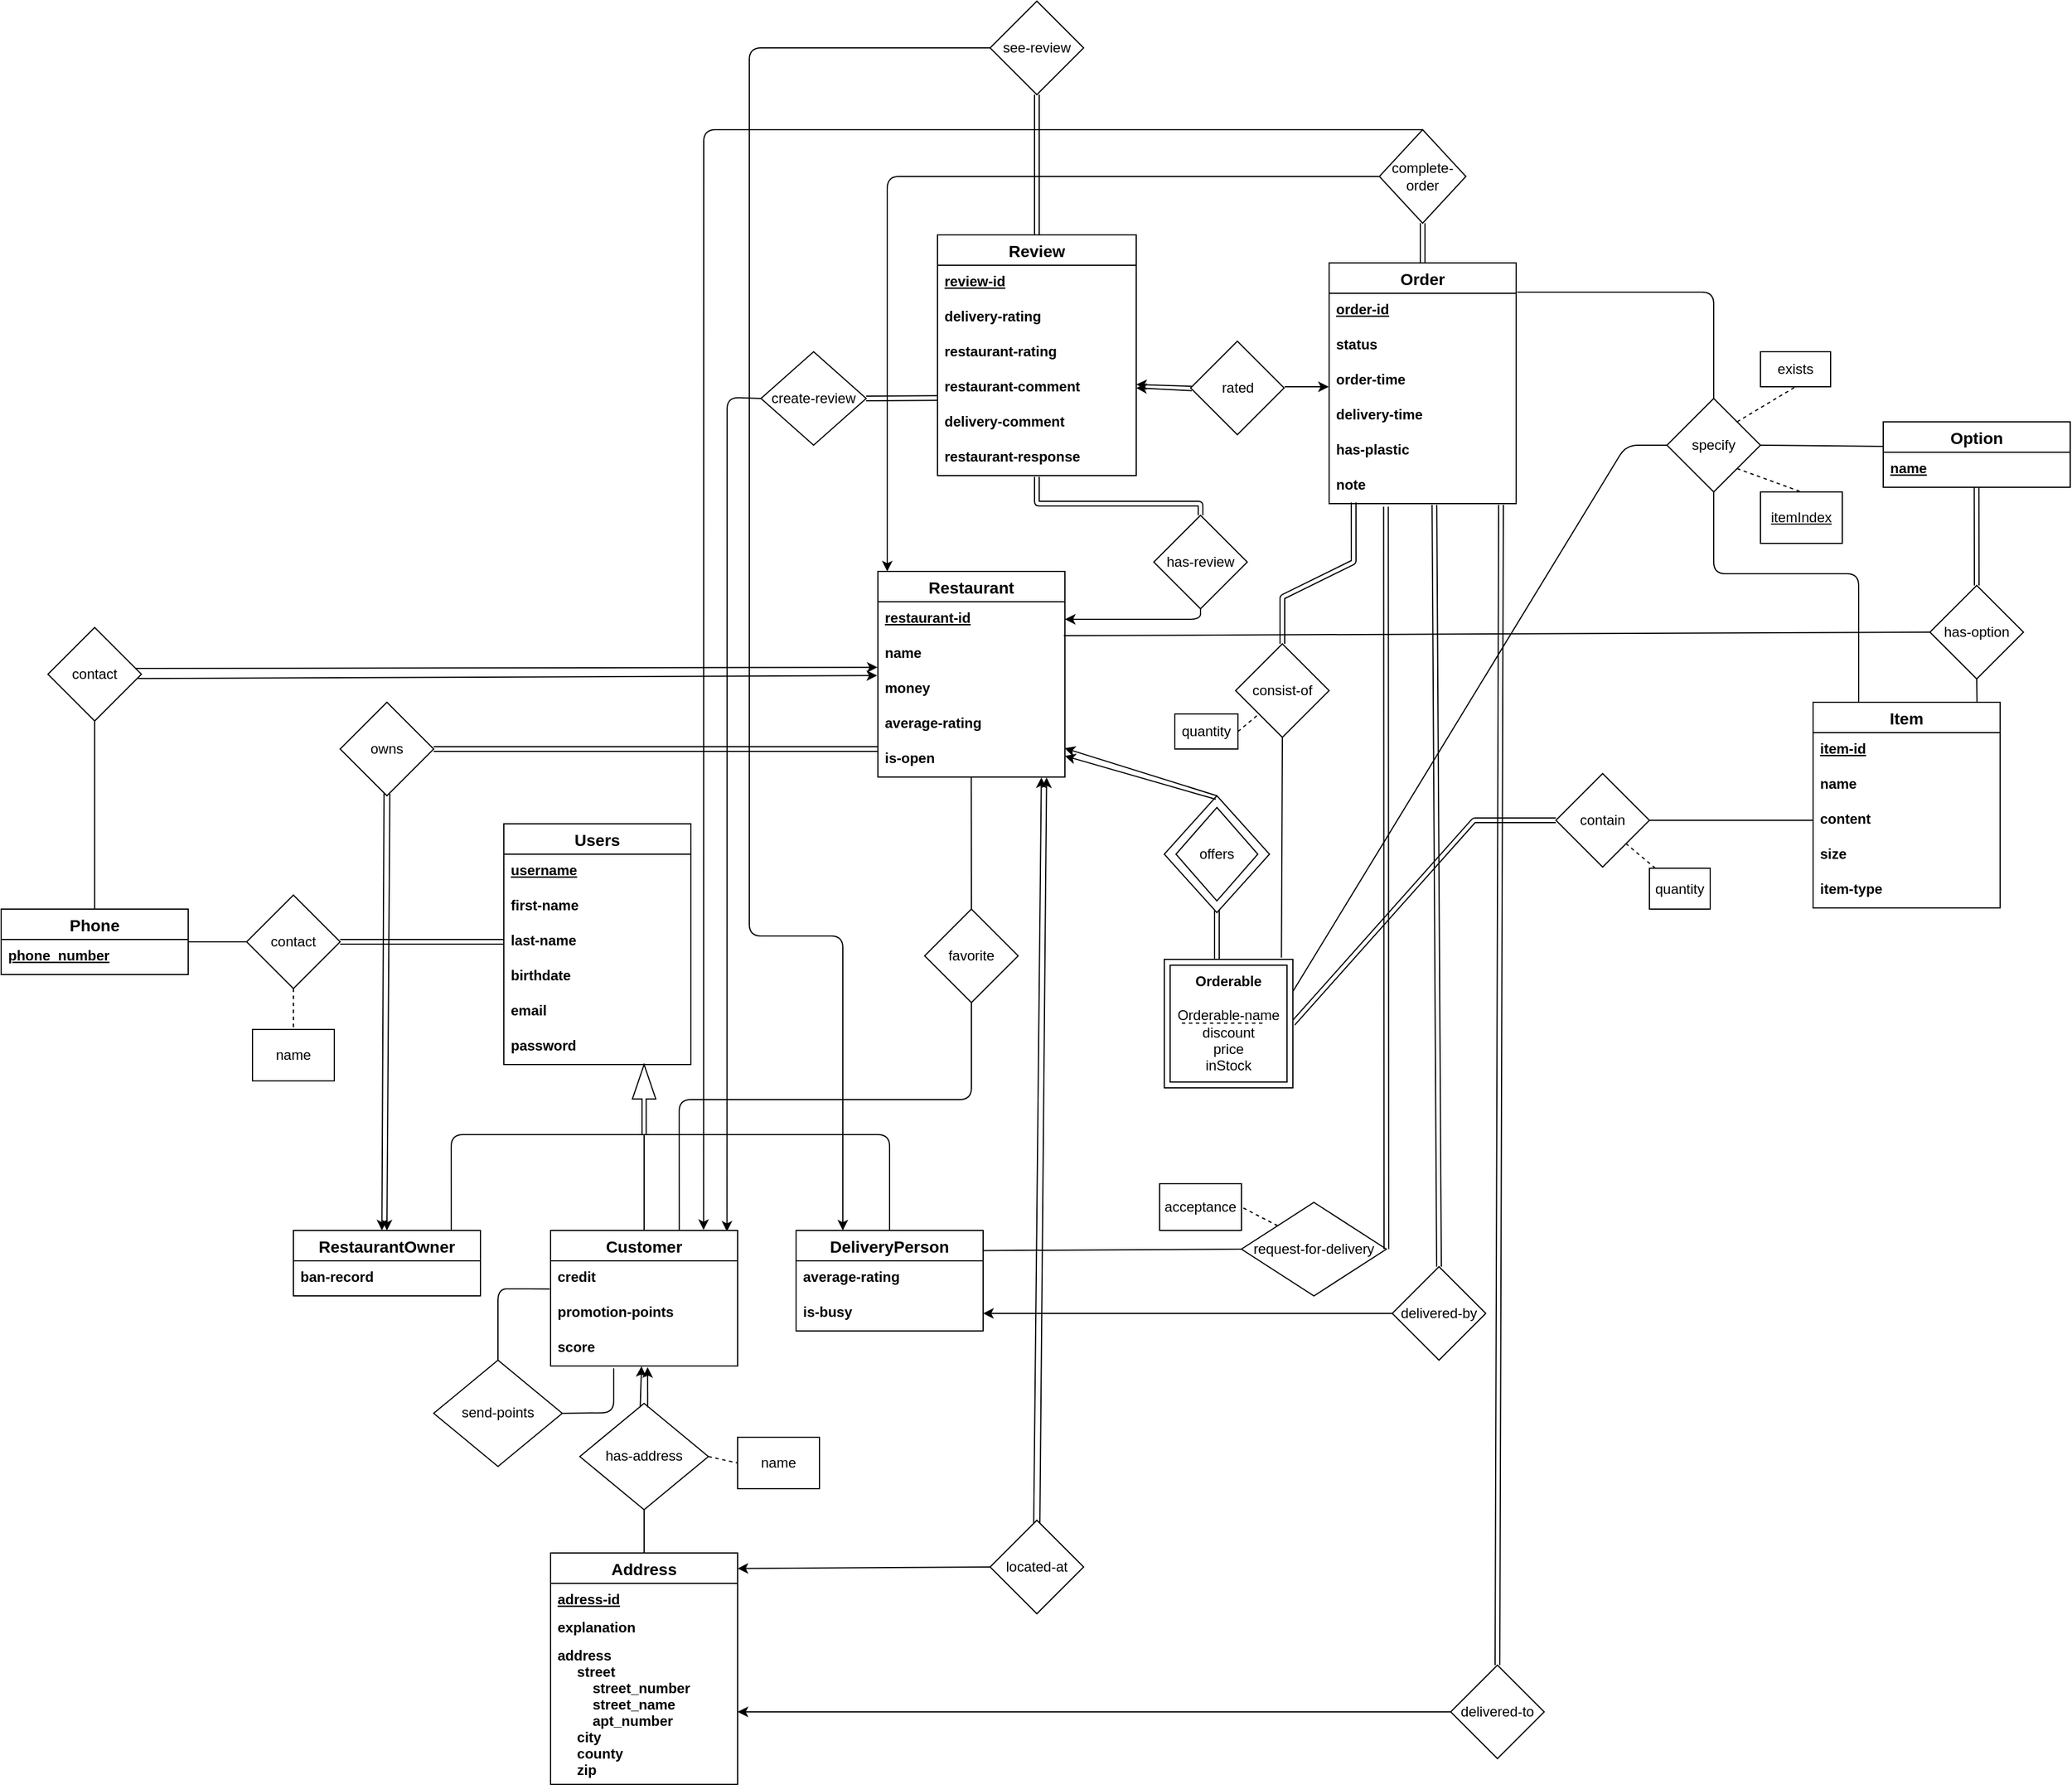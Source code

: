 <mxfile version="14.5.3" type="device"><diagram id="R2lEEEUBdFMjLlhIrx00" name="Page-1"><mxGraphModel dx="3694" dy="2712" grid="1" gridSize="10" guides="1" tooltips="1" connect="1" arrows="1" fold="1" page="1" pageScale="1" pageWidth="850" pageHeight="1100" math="0" shadow="0" extFonts="Permanent Marker^https://fonts.googleapis.com/css?family=Permanent+Marker"><root><mxCell id="0"/><mxCell id="1" parent="0"/><mxCell id="Zh8neGihTHfax8d--XvM-163" value="" style="shape=singleArrow;direction=north;whiteSpace=wrap;html=1;arrowWidth=0.178;arrowSize=0.492;" parent="1" vertex="1"><mxGeometry x="390" y="340" width="20" height="60" as="geometry"/></mxCell><mxCell id="Zh8neGihTHfax8d--XvM-165" value="" style="endArrow=none;html=1;exitX=0;exitY=0.5;exitDx=0;exitDy=0;exitPerimeter=0;entryX=0.844;entryY=0;entryDx=0;entryDy=0;entryPerimeter=0;" parent="1" source="Zh8neGihTHfax8d--XvM-163" target="JHoOs5_U9RgIZUPqP7sH-4" edge="1"><mxGeometry width="50" height="50" relative="1" as="geometry"><mxPoint x="680" y="250" as="sourcePoint"/><mxPoint x="240" y="430" as="targetPoint"/><Array as="points"><mxPoint x="235" y="400"/></Array></mxGeometry></mxCell><mxCell id="Zh8neGihTHfax8d--XvM-167" value="" style="endArrow=none;html=1;exitX=0.5;exitY=0;exitDx=0;exitDy=0;entryX=0;entryY=0.5;entryDx=0;entryDy=0;entryPerimeter=0;" parent="1" source="JHoOs5_U9RgIZUPqP7sH-26" target="Zh8neGihTHfax8d--XvM-163" edge="1"><mxGeometry width="50" height="50" relative="1" as="geometry"><mxPoint x="423" y="450" as="sourcePoint"/><mxPoint x="423" y="410" as="targetPoint"/><Array as="points"><mxPoint x="610" y="400"/></Array></mxGeometry></mxCell><mxCell id="Zh8neGihTHfax8d--XvM-174" value="" style="endArrow=classic;html=1;exitX=0.469;exitY=0.971;exitDx=0;exitDy=0;exitPerimeter=0;entryX=0.473;entryY=-0.001;entryDx=0;entryDy=0;entryPerimeter=0;" parent="1" source="w5awrjnhxRkKPZBforDl-4" target="JHoOs5_U9RgIZUPqP7sH-4" edge="1"><mxGeometry width="50" height="50" relative="1" as="geometry"><mxPoint x="360" y="46" as="sourcePoint"/><mxPoint x="195" y="414" as="targetPoint"/></mxGeometry></mxCell><mxCell id="Zh8neGihTHfax8d--XvM-179" value="" style="endArrow=classic;html=1;exitX=0.5;exitY=0;exitDx=0;exitDy=0;entryX=0.998;entryY=0.176;entryDx=0;entryDy=0;entryPerimeter=0;" parent="1" source="Pc2gba_3hiDEqjjUq7yA-28" target="JHoOs5_U9RgIZUPqP7sH-65" edge="1"><mxGeometry width="50" height="50" relative="1" as="geometry"><mxPoint x="880" y="150" as="sourcePoint"/><mxPoint x="760" y="70" as="targetPoint"/></mxGeometry></mxCell><mxCell id="Zh8neGihTHfax8d--XvM-222" value="" style="shape=partialRectangle;collapsible=0;dropTarget=0;pointerEvents=0;fillColor=none;top=0;left=0;bottom=0;right=0;points=[[0,0.5],[1,0.5]];portConstraint=eastwest;" parent="1" vertex="1"><mxGeometry x="776" y="400" width="210" height="30" as="geometry"/></mxCell><mxCell id="Zh8neGihTHfax8d--XvM-223" value="" style="shape=partialRectangle;connectable=0;fillColor=none;top=0;left=0;bottom=0;right=0;editable=1;overflow=hidden;" parent="Zh8neGihTHfax8d--XvM-222" vertex="1"><mxGeometry width="30" height="30" as="geometry"/></mxCell><mxCell id="Zh8neGihTHfax8d--XvM-275" value="" style="endArrow=classic;html=1;entryX=0.943;entryY=0.008;entryDx=0;entryDy=0;entryPerimeter=0;exitX=0;exitY=0.5;exitDx=0;exitDy=0;" parent="1" source="s_h3dqW5CmTu_gAil_q3-16" target="JHoOs5_U9RgIZUPqP7sH-15" edge="1"><mxGeometry width="50" height="50" relative="1" as="geometry"><mxPoint x="540" y="-231" as="sourcePoint"/><mxPoint x="471" y="480" as="targetPoint"/><Array as="points"><mxPoint x="471" y="-231"/></Array></mxGeometry></mxCell><mxCell id="Zh8neGihTHfax8d--XvM-284" value="" style="shape=link;html=1;entryX=0.5;entryY=0;entryDx=0;entryDy=0;exitX=0.131;exitY=0.967;exitDx=0;exitDy=0;exitPerimeter=0;" parent="1" source="JHoOs5_U9RgIZUPqP7sH-83" target="w5awrjnhxRkKPZBforDl-1" edge="1"><mxGeometry width="100" relative="1" as="geometry"><mxPoint x="1000" y="-120" as="sourcePoint"/><mxPoint x="1020" y="-1" as="targetPoint"/><Array as="points"><mxPoint x="1007" y="-90"/><mxPoint x="946" y="-60"/></Array></mxGeometry></mxCell><mxCell id="Zh8neGihTHfax8d--XvM-285" value="" style="shape=link;html=1;entryX=0.5;entryY=1;entryDx=0;entryDy=0;" parent="1" target="Pc2gba_3hiDEqjjUq7yA-28" edge="1"><mxGeometry width="100" relative="1" as="geometry"><mxPoint x="890" y="252" as="sourcePoint"/><mxPoint x="883.04" y="224" as="targetPoint"/></mxGeometry></mxCell><mxCell id="Zh8neGihTHfax8d--XvM-302" value="delivered-by" style="rhombus;whiteSpace=wrap;html=1;" parent="1" vertex="1"><mxGeometry x="1040" y="513" width="80" height="80" as="geometry"/></mxCell><mxCell id="Zh8neGihTHfax8d--XvM-303" value="" style="endArrow=classic;html=1;exitX=0;exitY=0.5;exitDx=0;exitDy=0;entryX=1;entryY=0.5;entryDx=0;entryDy=0;" parent="1" source="Zh8neGihTHfax8d--XvM-302" target="JHoOs5_U9RgIZUPqP7sH-29" edge="1"><mxGeometry width="50" height="50" relative="1" as="geometry"><mxPoint x="1050" y="496" as="sourcePoint"/><mxPoint x="710" y="570" as="targetPoint"/></mxGeometry></mxCell><mxCell id="Zh8neGihTHfax8d--XvM-305" value="" style="shape=link;html=1;exitX=0.5;exitY=0;exitDx=0;exitDy=0;entryX=0.563;entryY=1.033;entryDx=0;entryDy=0;entryPerimeter=0;" parent="1" source="Zh8neGihTHfax8d--XvM-302" target="JHoOs5_U9RgIZUPqP7sH-83" edge="1"><mxGeometry width="100" relative="1" as="geometry"><mxPoint x="1130" y="590" as="sourcePoint"/><mxPoint x="1060" y="-120" as="targetPoint"/></mxGeometry></mxCell><mxCell id="Zh8neGihTHfax8d--XvM-307" value="complete-order" style="rhombus;whiteSpace=wrap;html=1;" parent="1" vertex="1"><mxGeometry x="1029" y="-460" width="74" height="80" as="geometry"/></mxCell><mxCell id="Zh8neGihTHfax8d--XvM-310" value="" style="endArrow=classic;html=1;exitX=0;exitY=0.5;exitDx=0;exitDy=0;" parent="1" source="Zh8neGihTHfax8d--XvM-307" edge="1"><mxGeometry width="50" height="50" relative="1" as="geometry"><mxPoint x="620" y="-160" as="sourcePoint"/><mxPoint x="608" y="-82" as="targetPoint"/><Array as="points"><mxPoint x="608" y="-420"/></Array></mxGeometry></mxCell><mxCell id="Zh8neGihTHfax8d--XvM-311" value="" style="endArrow=classic;html=1;exitX=0.5;exitY=0;exitDx=0;exitDy=0;entryX=0.818;entryY=-0.004;entryDx=0;entryDy=0;entryPerimeter=0;" parent="1" source="Zh8neGihTHfax8d--XvM-307" target="JHoOs5_U9RgIZUPqP7sH-15" edge="1"><mxGeometry width="50" height="50" relative="1" as="geometry"><mxPoint x="490" y="430" as="sourcePoint"/><mxPoint x="461" y="450" as="targetPoint"/><Array as="points"><mxPoint x="451" y="-460"/></Array></mxGeometry></mxCell><mxCell id="Zh8neGihTHfax8d--XvM-313" value="" style="shape=link;html=1;exitX=0.5;exitY=1;exitDx=0;exitDy=0;entryX=0.5;entryY=0;entryDx=0;entryDy=0;" parent="1" source="Zh8neGihTHfax8d--XvM-307" target="JHoOs5_U9RgIZUPqP7sH-77" edge="1"><mxGeometry width="100" relative="1" as="geometry"><mxPoint x="600" y="-170" as="sourcePoint"/><mxPoint x="700" y="-170" as="targetPoint"/></mxGeometry></mxCell><mxCell id="Zh8neGihTHfax8d--XvM-318" value="" style="endArrow=none;html=1;entryX=0.5;entryY=1;entryDx=0;entryDy=0;exitX=0.75;exitY=0;exitDx=0;exitDy=0;" parent="1" target="hnmbwk__psN7E5hnEite-14" edge="1"><mxGeometry width="50" height="50" relative="1" as="geometry"><mxPoint x="1540.25" y="30" as="sourcePoint"/><mxPoint x="1643" y="120" as="targetPoint"/></mxGeometry></mxCell><mxCell id="Zh8neGihTHfax8d--XvM-320" value="" style="endArrow=none;html=1;exitX=0.5;exitY=1;exitDx=0;exitDy=0;entryX=0.911;entryY=-0.014;entryDx=0;entryDy=0;entryPerimeter=0;" parent="1" source="w5awrjnhxRkKPZBforDl-1" edge="1" target="w5awrjnhxRkKPZBforDl-5"><mxGeometry width="50" height="50" relative="1" as="geometry"><mxPoint x="990" y="40" as="sourcePoint"/><mxPoint x="949.09" y="251.08" as="targetPoint"/></mxGeometry></mxCell><mxCell id="Zh8neGihTHfax8d--XvM-321" value="" style="shape=link;html=1;exitX=1;exitY=0.5;exitDx=0;exitDy=0;entryX=0;entryY=0.2;entryDx=0;entryDy=0;entryPerimeter=0;" parent="1" source="w5awrjnhxRkKPZBforDl-4" target="JHoOs5_U9RgIZUPqP7sH-65" edge="1"><mxGeometry width="100" relative="1" as="geometry"><mxPoint x="235" y="80" as="sourcePoint"/><mxPoint x="600" y="80" as="targetPoint"/></mxGeometry></mxCell><mxCell id="Zh8neGihTHfax8d--XvM-323" value="" style="shape=link;html=1;exitX=1;exitY=0.5;exitDx=0;exitDy=0;entryX=0;entryY=0.5;entryDx=0;entryDy=0;" parent="1" source="w5awrjnhxRkKPZBforDl-5" target="w5awrjnhxRkKPZBforDl-3" edge="1"><mxGeometry width="100" relative="1" as="geometry"><mxPoint x="985" y="355" as="sourcePoint"/><mxPoint x="1260" as="targetPoint"/><Array as="points"><mxPoint x="1110" y="131"/></Array></mxGeometry></mxCell><mxCell id="Zh8neGihTHfax8d--XvM-324" value="" style="endArrow=none;html=1;exitX=1;exitY=0.5;exitDx=0;exitDy=0;" parent="1" source="w5awrjnhxRkKPZBforDl-3" target="s_h3dqW5CmTu_gAil_q3-66" edge="1"><mxGeometry width="50" height="50" relative="1" as="geometry"><mxPoint x="1250" y="114" as="sourcePoint"/><mxPoint x="1391.001" y="121.0" as="targetPoint"/></mxGeometry></mxCell><mxCell id="hnmbwk__psN7E5hnEite-14" value="has-option" style="rhombus;whiteSpace=wrap;html=1;" parent="1" vertex="1"><mxGeometry x="1500" y="-70" width="80" height="80" as="geometry"/></mxCell><mxCell id="hnmbwk__psN7E5hnEite-16" value="" style="shape=link;html=1;exitX=0.5;exitY=0;exitDx=0;exitDy=0;entryX=0.499;entryY=1.01;entryDx=0;entryDy=0;entryPerimeter=0;" parent="1" source="hnmbwk__psN7E5hnEite-14" target="JHoOs5_U9RgIZUPqP7sH-85" edge="1"><mxGeometry width="100" relative="1" as="geometry"><mxPoint x="1803" y="110" as="sourcePoint"/><mxPoint x="1753" y="120" as="targetPoint"/></mxGeometry></mxCell><mxCell id="w5awrjnhxRkKPZBforDl-1" value="consist-of" style="rhombus;whiteSpace=wrap;html=1;" parent="1" vertex="1"><mxGeometry x="906" y="-20" width="80" height="80" as="geometry"/></mxCell><mxCell id="w5awrjnhxRkKPZBforDl-3" value="contain" style="rhombus;whiteSpace=wrap;html=1;" parent="1" vertex="1"><mxGeometry x="1180" y="91" width="80" height="80" as="geometry"/></mxCell><mxCell id="w5awrjnhxRkKPZBforDl-4" value="owns" style="rhombus;whiteSpace=wrap;html=1;" parent="1" vertex="1"><mxGeometry x="140" y="30" width="80" height="80" as="geometry"/></mxCell><mxCell id="w5awrjnhxRkKPZBforDl-6" value="favorite" style="rhombus;whiteSpace=wrap;html=1;" parent="1" vertex="1"><mxGeometry x="640" y="207" width="80" height="80" as="geometry"/></mxCell><mxCell id="w5awrjnhxRkKPZBforDl-7" value="" style="endArrow=none;html=1;entryX=0.5;entryY=1;entryDx=0;entryDy=0;exitX=0.688;exitY=0.033;exitDx=0;exitDy=0;exitPerimeter=0;" parent="1" target="w5awrjnhxRkKPZBforDl-6" edge="1" source="JHoOs5_U9RgIZUPqP7sH-15"><mxGeometry width="50" height="50" relative="1" as="geometry"><mxPoint x="480" y="523" as="sourcePoint"/><mxPoint x="700" y="260" as="targetPoint"/><Array as="points"><mxPoint x="430" y="370"/><mxPoint x="680" y="370"/></Array></mxGeometry></mxCell><mxCell id="w5awrjnhxRkKPZBforDl-8" value="" style="endArrow=none;html=1;entryX=0.5;entryY=0;entryDx=0;entryDy=0;exitX=0.499;exitY=1.01;exitDx=0;exitDy=0;exitPerimeter=0;" parent="1" source="JHoOs5_U9RgIZUPqP7sH-65" target="w5awrjnhxRkKPZBforDl-6" edge="1"><mxGeometry width="50" height="50" relative="1" as="geometry"><mxPoint x="680" y="90" as="sourcePoint"/><mxPoint x="650" y="270" as="targetPoint"/></mxGeometry></mxCell><mxCell id="w5awrjnhxRkKPZBforDl-33" value="has-address" style="rhombus;whiteSpace=wrap;html=1;" parent="1" vertex="1"><mxGeometry x="345" y="630" width="110" height="90.99" as="geometry"/></mxCell><mxCell id="w5awrjnhxRkKPZBforDl-34" value="" style="endArrow=classic;html=1;exitX=0.47;exitY=0.035;exitDx=0;exitDy=0;exitPerimeter=0;entryX=0.486;entryY=1.007;entryDx=0;entryDy=0;entryPerimeter=0;" parent="1" source="w5awrjnhxRkKPZBforDl-33" target="j5mHjV8-2gvZOAmCVtRv-29" edge="1"><mxGeometry width="50" height="50" relative="1" as="geometry"><mxPoint x="409" y="650" as="sourcePoint"/><mxPoint x="330" y="620" as="targetPoint"/></mxGeometry></mxCell><mxCell id="w5awrjnhxRkKPZBforDl-35" value="" style="endArrow=none;html=1;" parent="1" edge="1"><mxGeometry width="50" height="50" relative="1" as="geometry"><mxPoint x="365" y="930" as="sourcePoint"/><mxPoint x="365" y="930" as="targetPoint"/></mxGeometry></mxCell><mxCell id="w5awrjnhxRkKPZBforDl-42" value="delivered-to" style="rhombus;whiteSpace=wrap;html=1;" parent="1" vertex="1"><mxGeometry x="1090" y="854" width="80" height="80" as="geometry"/></mxCell><mxCell id="w5awrjnhxRkKPZBforDl-43" value="" style="endArrow=classic;html=1;exitX=0;exitY=0.5;exitDx=0;exitDy=0;" parent="1" source="w5awrjnhxRkKPZBforDl-42" target="JHoOs5_U9RgIZUPqP7sH-33" edge="1"><mxGeometry width="50" height="50" relative="1" as="geometry"><mxPoint x="700" y="680" as="sourcePoint"/><mxPoint x="491.5" y="845" as="targetPoint"/></mxGeometry></mxCell><mxCell id="w5awrjnhxRkKPZBforDl-44" value="" style="shape=link;html=1;exitX=0.5;exitY=0;exitDx=0;exitDy=0;entryX=0.919;entryY=1.033;entryDx=0;entryDy=0;entryPerimeter=0;" parent="1" source="w5awrjnhxRkKPZBforDl-42" target="JHoOs5_U9RgIZUPqP7sH-83" edge="1"><mxGeometry width="100" relative="1" as="geometry"><mxPoint x="680" y="660" as="sourcePoint"/><mxPoint x="1120" y="-120" as="targetPoint"/></mxGeometry></mxCell><mxCell id="HV0EwEGS81E-rR6zZ6H0-31" value="quantity" style="rounded=0;whiteSpace=wrap;html=1;direction=south;" parent="1" vertex="1"><mxGeometry x="1260" y="172" width="52" height="35" as="geometry"/></mxCell><mxCell id="HV0EwEGS81E-rR6zZ6H0-33" value="quantity" style="rounded=0;whiteSpace=wrap;html=1;" parent="1" vertex="1"><mxGeometry x="854" y="40" width="54" height="30" as="geometry"/></mxCell><mxCell id="HV0EwEGS81E-rR6zZ6H0-34" value="" style="endArrow=none;dashed=1;html=1;exitX=1;exitY=0.5;exitDx=0;exitDy=0;entryX=0;entryY=1;entryDx=0;entryDy=0;" parent="1" source="HV0EwEGS81E-rR6zZ6H0-33" target="w5awrjnhxRkKPZBforDl-1" edge="1"><mxGeometry width="50" height="50" relative="1" as="geometry"><mxPoint x="1220" y="164" as="sourcePoint"/><mxPoint x="1250" y="186" as="targetPoint"/></mxGeometry></mxCell><mxCell id="Pc2gba_3hiDEqjjUq7yA-30" value="contact" style="rhombus;whiteSpace=wrap;html=1;" parent="1" vertex="1"><mxGeometry x="60" y="195" width="80" height="80" as="geometry"/></mxCell><mxCell id="fAkOfAZcA4UGFJUIWHXn-4" value="contact" style="rhombus;whiteSpace=wrap;html=1;" parent="1" vertex="1"><mxGeometry x="-110" y="-34" width="80" height="80" as="geometry"/></mxCell><mxCell id="fAkOfAZcA4UGFJUIWHXn-7" value="" style="shape=link;html=1;exitX=1;exitY=0.5;exitDx=0;exitDy=0;entryX=0;entryY=0.5;entryDx=0;entryDy=0;" parent="1" source="Pc2gba_3hiDEqjjUq7yA-30" target="JHoOs5_U9RgIZUPqP7sH-89" edge="1"><mxGeometry width="100" relative="1" as="geometry"><mxPoint x="410" y="440" as="sourcePoint"/><mxPoint x="510" y="440" as="targetPoint"/></mxGeometry></mxCell><mxCell id="fAkOfAZcA4UGFJUIWHXn-8" value="" style="endArrow=none;html=1;entryX=0;entryY=0.5;entryDx=0;entryDy=0;exitX=1;exitY=0.5;exitDx=0;exitDy=0;" parent="1" source="JHoOs5_U9RgIZUPqP7sH-34" target="Pc2gba_3hiDEqjjUq7yA-30" edge="1"><mxGeometry width="50" height="50" relative="1" as="geometry"><mxPoint x="-50" y="244" as="sourcePoint"/><mxPoint x="350" y="150" as="targetPoint"/></mxGeometry></mxCell><mxCell id="fAkOfAZcA4UGFJUIWHXn-10" value="" style="endArrow=none;html=1;exitX=0.5;exitY=0;exitDx=0;exitDy=0;entryX=0.5;entryY=1;entryDx=0;entryDy=0;" parent="1" source="JHoOs5_U9RgIZUPqP7sH-34" target="fAkOfAZcA4UGFJUIWHXn-4" edge="1"><mxGeometry width="50" height="50" relative="1" as="geometry"><mxPoint x="300" y="200" as="sourcePoint"/><mxPoint x="350" y="150" as="targetPoint"/></mxGeometry></mxCell><mxCell id="fAkOfAZcA4UGFJUIWHXn-12" value="" style="endArrow=none;html=1;entryX=0.5;entryY=1;entryDx=0;entryDy=0;exitX=0.5;exitY=0;exitDx=0;exitDy=0;" parent="1" source="JHoOs5_U9RgIZUPqP7sH-31" target="w5awrjnhxRkKPZBforDl-33" edge="1"><mxGeometry width="50" height="50" relative="1" as="geometry"><mxPoint x="410" y="780" as="sourcePoint"/><mxPoint x="620" y="680" as="targetPoint"/></mxGeometry></mxCell><mxCell id="fAkOfAZcA4UGFJUIWHXn-13" value="located-at" style="rhombus;whiteSpace=wrap;html=1;" parent="1" vertex="1"><mxGeometry x="696" y="730" width="80" height="80" as="geometry"/></mxCell><mxCell id="fAkOfAZcA4UGFJUIWHXn-14" value="" style="endArrow=classic;html=1;exitX=0.466;exitY=0.033;exitDx=0;exitDy=0;exitPerimeter=0;entryX=0.874;entryY=1.012;entryDx=0;entryDy=0;entryPerimeter=0;" parent="1" source="fAkOfAZcA4UGFJUIWHXn-13" target="JHoOs5_U9RgIZUPqP7sH-65" edge="1"><mxGeometry width="50" height="50" relative="1" as="geometry"><mxPoint x="930" y="770.99" as="sourcePoint"/><mxPoint x="738" y="94" as="targetPoint"/></mxGeometry></mxCell><mxCell id="fAkOfAZcA4UGFJUIWHXn-17" value="" style="endArrow=classic;html=1;exitX=0.963;exitY=0.546;exitDx=0;exitDy=0;exitPerimeter=0;entryX=-0.004;entryY=0.105;entryDx=0;entryDy=0;entryPerimeter=0;" parent="1" source="fAkOfAZcA4UGFJUIWHXn-4" target="JHoOs5_U9RgIZUPqP7sH-64" edge="1"><mxGeometry width="50" height="50" relative="1" as="geometry"><mxPoint x="-100" y="-30" as="sourcePoint"/><mxPoint x="604" y="-30" as="targetPoint"/></mxGeometry></mxCell><mxCell id="fAkOfAZcA4UGFJUIWHXn-19" value="" style="endArrow=classic;html=1;exitX=0;exitY=0.5;exitDx=0;exitDy=0;entryX=1;entryY=0.067;entryDx=0;entryDy=0;entryPerimeter=0;" parent="1" source="fAkOfAZcA4UGFJUIWHXn-13" target="JHoOs5_U9RgIZUPqP7sH-31" edge="1"><mxGeometry width="50" height="50" relative="1" as="geometry"><mxPoint x="490" y="540" as="sourcePoint"/><mxPoint x="440" y="590" as="targetPoint"/></mxGeometry></mxCell><mxCell id="JHoOs5_U9RgIZUPqP7sH-4" value="RestaurantOwner" style="swimlane;fontStyle=1;childLayout=stackLayout;horizontal=1;startSize=26;horizontalStack=0;resizeParent=1;resizeParentMax=0;resizeLast=0;collapsible=1;marginBottom=0;align=center;fontSize=14;" parent="1" vertex="1"><mxGeometry x="100" y="482" width="160" height="56" as="geometry"/></mxCell><mxCell id="j5mHjV8-2gvZOAmCVtRv-18" value="ban-record" style="text;strokeColor=none;fillColor=none;spacingLeft=4;spacingRight=4;overflow=hidden;rotatable=0;points=[[0,0.5],[1,0.5]];portConstraint=eastwest;fontSize=12;fontStyle=1" vertex="1" parent="JHoOs5_U9RgIZUPqP7sH-4"><mxGeometry y="26" width="160" height="30" as="geometry"/></mxCell><mxCell id="JHoOs5_U9RgIZUPqP7sH-11" value="" style="endArrow=classic;html=1;exitX=0.531;exitY=0.979;exitDx=0;exitDy=0;exitPerimeter=0;entryX=0.5;entryY=0;entryDx=0;entryDy=0;" parent="1" source="w5awrjnhxRkKPZBforDl-4" target="JHoOs5_U9RgIZUPqP7sH-4" edge="1"><mxGeometry width="50" height="50" relative="1" as="geometry"><mxPoint x="232.52" y="107.68" as="sourcePoint"/><mxPoint x="227" y="454" as="targetPoint"/></mxGeometry></mxCell><mxCell id="JHoOs5_U9RgIZUPqP7sH-15" value="Customer" style="swimlane;fontStyle=1;childLayout=stackLayout;horizontal=1;startSize=26;horizontalStack=0;resizeParent=1;resizeParentMax=0;resizeLast=0;collapsible=1;marginBottom=0;align=center;fontSize=14;" parent="1" vertex="1"><mxGeometry x="320" y="482" width="160" height="116" as="geometry"/></mxCell><mxCell id="JHoOs5_U9RgIZUPqP7sH-17" value="credit" style="text;strokeColor=none;fillColor=none;spacingLeft=4;spacingRight=4;overflow=hidden;rotatable=0;points=[[0,0.5],[1,0.5]];portConstraint=eastwest;fontSize=12;fontStyle=1" parent="JHoOs5_U9RgIZUPqP7sH-15" vertex="1"><mxGeometry y="26" width="160" height="30" as="geometry"/></mxCell><mxCell id="j5mHjV8-2gvZOAmCVtRv-20" value="promotion-points" style="text;strokeColor=none;fillColor=none;spacingLeft=4;spacingRight=4;overflow=hidden;rotatable=0;points=[[0,0.5],[1,0.5]];portConstraint=eastwest;fontSize=12;fontStyle=1" vertex="1" parent="JHoOs5_U9RgIZUPqP7sH-15"><mxGeometry y="56" width="160" height="30" as="geometry"/></mxCell><mxCell id="j5mHjV8-2gvZOAmCVtRv-29" value="score" style="text;strokeColor=none;fillColor=none;spacingLeft=4;spacingRight=4;overflow=hidden;rotatable=0;points=[[0,0.5],[1,0.5]];portConstraint=eastwest;fontSize=12;fontStyle=1" vertex="1" parent="JHoOs5_U9RgIZUPqP7sH-15"><mxGeometry y="86" width="160" height="30" as="geometry"/></mxCell><mxCell id="JHoOs5_U9RgIZUPqP7sH-19" value="" style="endArrow=none;html=1;entryX=0.5;entryY=0;entryDx=0;entryDy=0;" parent="1" target="JHoOs5_U9RgIZUPqP7sH-15" edge="1"><mxGeometry width="50" height="50" relative="1" as="geometry"><mxPoint x="400" y="400" as="sourcePoint"/><mxPoint x="290.04" y="464" as="targetPoint"/><Array as="points"/></mxGeometry></mxCell><mxCell id="JHoOs5_U9RgIZUPqP7sH-20" value="" style="endArrow=classic;html=1;exitX=0.528;exitY=0.037;exitDx=0;exitDy=0;exitPerimeter=0;" parent="1" source="w5awrjnhxRkKPZBforDl-33" edge="1"><mxGeometry width="50" height="50" relative="1" as="geometry"><mxPoint x="419.762" y="660.238" as="sourcePoint"/><mxPoint x="403" y="599" as="targetPoint"/></mxGeometry></mxCell><mxCell id="JHoOs5_U9RgIZUPqP7sH-26" value="DeliveryPerson" style="swimlane;fontStyle=1;childLayout=stackLayout;horizontal=1;startSize=26;horizontalStack=0;resizeParent=1;resizeParentMax=0;resizeLast=0;collapsible=1;marginBottom=0;align=center;fontSize=14;" parent="1" vertex="1"><mxGeometry x="530" y="482" width="160" height="86" as="geometry"/></mxCell><mxCell id="JHoOs5_U9RgIZUPqP7sH-28" value="average-rating" style="text;strokeColor=none;fillColor=none;spacingLeft=4;spacingRight=4;overflow=hidden;rotatable=0;points=[[0,0.5],[1,0.5]];portConstraint=eastwest;fontSize=12;fontStyle=1" parent="JHoOs5_U9RgIZUPqP7sH-26" vertex="1"><mxGeometry y="26" width="160" height="30" as="geometry"/></mxCell><mxCell id="JHoOs5_U9RgIZUPqP7sH-29" value="is-busy" style="text;strokeColor=none;fillColor=none;spacingLeft=4;spacingRight=4;overflow=hidden;rotatable=0;points=[[0,0.5],[1,0.5]];portConstraint=eastwest;fontSize=12;fontStyle=1" parent="JHoOs5_U9RgIZUPqP7sH-26" vertex="1"><mxGeometry y="56" width="160" height="30" as="geometry"/></mxCell><mxCell id="JHoOs5_U9RgIZUPqP7sH-31" value="Address" style="swimlane;fontStyle=1;childLayout=stackLayout;horizontal=1;startSize=26;horizontalStack=0;resizeParent=1;resizeParentMax=0;resizeLast=0;collapsible=1;marginBottom=0;align=center;fontSize=14;" parent="1" vertex="1"><mxGeometry x="320" y="758" width="160" height="198" as="geometry"/></mxCell><mxCell id="JHoOs5_U9RgIZUPqP7sH-32" value="adress-id" style="text;strokeColor=none;fillColor=none;spacingLeft=4;spacingRight=4;overflow=hidden;rotatable=0;points=[[0,0.5],[1,0.5]];portConstraint=eastwest;fontSize=12;fontStyle=5" parent="JHoOs5_U9RgIZUPqP7sH-31" vertex="1"><mxGeometry y="26" width="160" height="24" as="geometry"/></mxCell><mxCell id="s_h3dqW5CmTu_gAil_q3-84" value="explanation" style="text;strokeColor=none;fillColor=none;spacingLeft=4;spacingRight=4;overflow=hidden;rotatable=0;points=[[0,0.5],[1,0.5]];portConstraint=eastwest;fontSize=12;fontStyle=1" parent="JHoOs5_U9RgIZUPqP7sH-31" vertex="1"><mxGeometry y="50" width="160" height="24" as="geometry"/></mxCell><mxCell id="JHoOs5_U9RgIZUPqP7sH-33" value="address&#10;     street&#10;         street_number&#10;         street_name&#10;         apt_number&#10;     city&#10;     county&#10;     zip&#10;" style="text;strokeColor=none;fillColor=none;spacingLeft=4;spacingRight=4;overflow=hidden;rotatable=0;points=[[0,0.5],[1,0.5]];portConstraint=eastwest;fontSize=12;fontStyle=1" parent="JHoOs5_U9RgIZUPqP7sH-31" vertex="1"><mxGeometry y="74" width="160" height="124" as="geometry"/></mxCell><mxCell id="JHoOs5_U9RgIZUPqP7sH-34" value="Phone" style="swimlane;fontStyle=1;childLayout=stackLayout;horizontal=1;startSize=26;horizontalStack=0;resizeParent=1;resizeParentMax=0;resizeLast=0;collapsible=1;marginBottom=0;align=center;fontSize=14;" parent="1" vertex="1"><mxGeometry x="-150" y="207" width="160" height="56" as="geometry"/></mxCell><mxCell id="JHoOs5_U9RgIZUPqP7sH-35" value="phone_number" style="text;strokeColor=none;fillColor=none;spacingLeft=4;spacingRight=4;overflow=hidden;rotatable=0;points=[[0,0.5],[1,0.5]];portConstraint=eastwest;fontSize=12;fontStyle=5" parent="JHoOs5_U9RgIZUPqP7sH-34" vertex="1"><mxGeometry y="26" width="160" height="30" as="geometry"/></mxCell><mxCell id="JHoOs5_U9RgIZUPqP7sH-40" value="" style="group" parent="1" vertex="1" connectable="0"><mxGeometry x="845" y="110" width="90" height="100" as="geometry"/></mxCell><mxCell id="JHoOs5_U9RgIZUPqP7sH-41" style="edgeStyle=orthogonalEdgeStyle;shape=link;rounded=0;orthogonalLoop=1;jettySize=auto;html=1;exitX=0.5;exitY=1;exitDx=0;exitDy=0;entryX=0.5;entryY=1;entryDx=0;entryDy=0;" parent="JHoOs5_U9RgIZUPqP7sH-40" source="Pc2gba_3hiDEqjjUq7yA-28" target="Pc2gba_3hiDEqjjUq7yA-29" edge="1"><mxGeometry relative="1" as="geometry"/></mxCell><mxCell id="Pc2gba_3hiDEqjjUq7yA-28" value="" style="rhombus;whiteSpace=wrap;html=1;" parent="JHoOs5_U9RgIZUPqP7sH-40" vertex="1"><mxGeometry width="90" height="100" as="geometry"/></mxCell><mxCell id="Pc2gba_3hiDEqjjUq7yA-29" value="offers" style="rhombus;whiteSpace=wrap;html=1;" parent="JHoOs5_U9RgIZUPqP7sH-40" vertex="1"><mxGeometry x="10" y="10" width="70" height="80" as="geometry"/></mxCell><mxCell id="JHoOs5_U9RgIZUPqP7sH-42" value="" style="endArrow=classic;html=1;entryX=1;entryY=0.398;entryDx=0;entryDy=0;entryPerimeter=0;exitX=0.489;exitY=0.03;exitDx=0;exitDy=0;exitPerimeter=0;" parent="1" source="Pc2gba_3hiDEqjjUq7yA-28" target="JHoOs5_U9RgIZUPqP7sH-65" edge="1"><mxGeometry width="50" height="50" relative="1" as="geometry"><mxPoint x="875" y="148" as="sourcePoint"/><mxPoint x="760" y="75" as="targetPoint"/></mxGeometry></mxCell><mxCell id="JHoOs5_U9RgIZUPqP7sH-54" value="name" style="rounded=0;whiteSpace=wrap;html=1;" parent="1" vertex="1"><mxGeometry x="480" y="658.99" width="70" height="44" as="geometry"/></mxCell><mxCell id="JHoOs5_U9RgIZUPqP7sH-55" value="" style="endArrow=none;dashed=1;html=1;exitX=1;exitY=0.5;exitDx=0;exitDy=0;entryX=0;entryY=0.5;entryDx=0;entryDy=0;" parent="1" source="w5awrjnhxRkKPZBforDl-33" target="JHoOs5_U9RgIZUPqP7sH-54" edge="1"><mxGeometry width="50" height="50" relative="1" as="geometry"><mxPoint x="490" y="670" as="sourcePoint"/><mxPoint x="470" y="651" as="targetPoint"/></mxGeometry></mxCell><mxCell id="JHoOs5_U9RgIZUPqP7sH-56" value="name" style="rounded=0;whiteSpace=wrap;html=1;" parent="1" vertex="1"><mxGeometry x="65" y="310" width="70" height="44" as="geometry"/></mxCell><mxCell id="JHoOs5_U9RgIZUPqP7sH-57" value="" style="endArrow=none;dashed=1;html=1;exitX=0.5;exitY=1;exitDx=0;exitDy=0;entryX=0.5;entryY=0;entryDx=0;entryDy=0;" parent="1" source="Pc2gba_3hiDEqjjUq7yA-30" target="JHoOs5_U9RgIZUPqP7sH-56" edge="1"><mxGeometry width="50" height="50" relative="1" as="geometry"><mxPoint x="70" y="290" as="sourcePoint"/><mxPoint x="90" y="251" as="targetPoint"/></mxGeometry></mxCell><mxCell id="JHoOs5_U9RgIZUPqP7sH-59" value="" style="endArrow=classic;html=1;exitX=0.942;exitY=0.438;exitDx=0;exitDy=0;exitPerimeter=0;entryX=-0.002;entryY=0.869;entryDx=0;entryDy=0;entryPerimeter=0;" parent="1" source="fAkOfAZcA4UGFJUIWHXn-4" target="JHoOs5_U9RgIZUPqP7sH-62" edge="1"><mxGeometry width="50" height="50" relative="1" as="geometry"><mxPoint x="-100" y="-40" as="sourcePoint"/><mxPoint x="604" y="-40" as="targetPoint"/></mxGeometry></mxCell><mxCell id="JHoOs5_U9RgIZUPqP7sH-60" value="Restaurant" style="swimlane;fontStyle=1;childLayout=stackLayout;horizontal=1;startSize=26;horizontalStack=0;resizeParent=1;resizeParentMax=0;resizeLast=0;collapsible=1;marginBottom=0;align=center;fontSize=14;" parent="1" vertex="1"><mxGeometry x="600" y="-82" width="160" height="176" as="geometry"/></mxCell><mxCell id="JHoOs5_U9RgIZUPqP7sH-61" value="restaurant-id" style="text;strokeColor=none;fillColor=none;spacingLeft=4;spacingRight=4;overflow=hidden;rotatable=0;points=[[0,0.5],[1,0.5]];portConstraint=eastwest;fontSize=12;fontStyle=5" parent="JHoOs5_U9RgIZUPqP7sH-60" vertex="1"><mxGeometry y="26" width="160" height="30" as="geometry"/></mxCell><mxCell id="JHoOs5_U9RgIZUPqP7sH-62" value="name" style="text;strokeColor=none;fillColor=none;spacingLeft=4;spacingRight=4;overflow=hidden;rotatable=0;points=[[0,0.5],[1,0.5]];portConstraint=eastwest;fontSize=12;fontStyle=1" parent="JHoOs5_U9RgIZUPqP7sH-60" vertex="1"><mxGeometry y="56" width="160" height="30" as="geometry"/></mxCell><mxCell id="JHoOs5_U9RgIZUPqP7sH-64" value="money" style="text;strokeColor=none;fillColor=none;spacingLeft=4;spacingRight=4;overflow=hidden;rotatable=0;points=[[0,0.5],[1,0.5]];portConstraint=eastwest;fontSize=12;fontStyle=1" parent="JHoOs5_U9RgIZUPqP7sH-60" vertex="1"><mxGeometry y="86" width="160" height="30" as="geometry"/></mxCell><mxCell id="JHoOs5_U9RgIZUPqP7sH-63" value="average-rating&#10;" style="text;strokeColor=none;fillColor=none;spacingLeft=4;spacingRight=4;overflow=hidden;rotatable=0;points=[[0,0.5],[1,0.5]];portConstraint=eastwest;fontSize=12;fontStyle=1" parent="JHoOs5_U9RgIZUPqP7sH-60" vertex="1"><mxGeometry y="116" width="160" height="30" as="geometry"/></mxCell><mxCell id="JHoOs5_U9RgIZUPqP7sH-65" value="is-open" style="text;strokeColor=none;fillColor=none;spacingLeft=4;spacingRight=4;overflow=hidden;rotatable=0;points=[[0,0.5],[1,0.5]];portConstraint=eastwest;fontSize=12;fontStyle=1" parent="JHoOs5_U9RgIZUPqP7sH-60" vertex="1"><mxGeometry y="146" width="160" height="30" as="geometry"/></mxCell><mxCell id="JHoOs5_U9RgIZUPqP7sH-70" value="" style="endArrow=classic;html=1;exitX=0.532;exitY=0.033;exitDx=0;exitDy=0;exitPerimeter=0;entryX=0.902;entryY=1.012;entryDx=0;entryDy=0;entryPerimeter=0;" parent="1" source="fAkOfAZcA4UGFJUIWHXn-13" target="JHoOs5_U9RgIZUPqP7sH-65" edge="1"><mxGeometry width="50" height="50" relative="1" as="geometry"><mxPoint x="740.702" y="660.288" as="sourcePoint"/><mxPoint x="747" y="95" as="targetPoint"/></mxGeometry></mxCell><mxCell id="JHoOs5_U9RgIZUPqP7sH-73" value="" style="group" parent="1" vertex="1" connectable="0"><mxGeometry x="845" y="250" width="125" height="110" as="geometry"/></mxCell><mxCell id="w5awrjnhxRkKPZBforDl-5" value="&lt;b&gt;Orderable&lt;br&gt;&lt;/b&gt;&lt;br&gt;Orderable-name&lt;br&gt;discount&lt;br&gt;price&lt;br&gt;inStock" style="shape=ext;margin=3;double=1;whiteSpace=wrap;html=1;align=center;" parent="JHoOs5_U9RgIZUPqP7sH-73" vertex="1"><mxGeometry width="110" height="110" as="geometry"/></mxCell><mxCell id="JHoOs5_U9RgIZUPqP7sH-39" value="" style="endArrow=none;dashed=1;html=1;" parent="JHoOs5_U9RgIZUPqP7sH-73" edge="1"><mxGeometry width="50" height="50" relative="1" as="geometry"><mxPoint x="15" y="54.66" as="sourcePoint"/><mxPoint x="85" y="54.66" as="targetPoint"/></mxGeometry></mxCell><mxCell id="JHoOs5_U9RgIZUPqP7sH-77" value="Order" style="swimlane;fontStyle=1;childLayout=stackLayout;horizontal=1;startSize=26;horizontalStack=0;resizeParent=1;resizeParentMax=0;resizeLast=0;collapsible=1;marginBottom=0;align=center;fontSize=14;" parent="1" vertex="1"><mxGeometry x="986" y="-346" width="160" height="206" as="geometry"/></mxCell><mxCell id="JHoOs5_U9RgIZUPqP7sH-78" value="order-id" style="text;strokeColor=none;fillColor=none;spacingLeft=4;spacingRight=4;overflow=hidden;rotatable=0;points=[[0,0.5],[1,0.5]];portConstraint=eastwest;fontSize=12;fontStyle=5" parent="JHoOs5_U9RgIZUPqP7sH-77" vertex="1"><mxGeometry y="26" width="160" height="30" as="geometry"/></mxCell><mxCell id="JHoOs5_U9RgIZUPqP7sH-79" value="status" style="text;strokeColor=none;fillColor=none;spacingLeft=4;spacingRight=4;overflow=hidden;rotatable=0;points=[[0,0.5],[1,0.5]];portConstraint=eastwest;fontSize=12;fontStyle=1" parent="JHoOs5_U9RgIZUPqP7sH-77" vertex="1"><mxGeometry y="56" width="160" height="30" as="geometry"/></mxCell><mxCell id="JHoOs5_U9RgIZUPqP7sH-80" value="order-time" style="text;strokeColor=none;fillColor=none;spacingLeft=4;spacingRight=4;overflow=hidden;rotatable=0;points=[[0,0.5],[1,0.5]];portConstraint=eastwest;fontSize=12;fontStyle=1" parent="JHoOs5_U9RgIZUPqP7sH-77" vertex="1"><mxGeometry y="86" width="160" height="30" as="geometry"/></mxCell><mxCell id="JHoOs5_U9RgIZUPqP7sH-81" value="delivery-time" style="text;strokeColor=none;fillColor=none;spacingLeft=4;spacingRight=4;overflow=hidden;rotatable=0;points=[[0,0.5],[1,0.5]];portConstraint=eastwest;fontSize=12;fontStyle=1" parent="JHoOs5_U9RgIZUPqP7sH-77" vertex="1"><mxGeometry y="116" width="160" height="30" as="geometry"/></mxCell><mxCell id="JHoOs5_U9RgIZUPqP7sH-82" value="has-plastic" style="text;strokeColor=none;fillColor=none;spacingLeft=4;spacingRight=4;overflow=hidden;rotatable=0;points=[[0,0.5],[1,0.5]];portConstraint=eastwest;fontSize=12;fontStyle=1" parent="JHoOs5_U9RgIZUPqP7sH-77" vertex="1"><mxGeometry y="146" width="160" height="30" as="geometry"/></mxCell><mxCell id="JHoOs5_U9RgIZUPqP7sH-83" value="note" style="text;strokeColor=none;fillColor=none;spacingLeft=4;spacingRight=4;overflow=hidden;rotatable=0;points=[[0,0.5],[1,0.5]];portConstraint=eastwest;fontSize=12;fontStyle=1" parent="JHoOs5_U9RgIZUPqP7sH-77" vertex="1"><mxGeometry y="176" width="160" height="30" as="geometry"/></mxCell><mxCell id="JHoOs5_U9RgIZUPqP7sH-84" value="Option" style="swimlane;fontStyle=1;childLayout=stackLayout;horizontal=1;startSize=26;horizontalStack=0;resizeParent=1;resizeParentMax=0;resizeLast=0;collapsible=1;marginBottom=0;align=center;fontSize=14;" parent="1" vertex="1"><mxGeometry x="1460" y="-210" width="160" height="56" as="geometry"/></mxCell><mxCell id="JHoOs5_U9RgIZUPqP7sH-85" value="name" style="text;spacingLeft=4;spacingRight=4;overflow=hidden;rotatable=0;points=[[0,0.5],[1,0.5]];portConstraint=eastwest;fontSize=12;fontStyle=5" parent="JHoOs5_U9RgIZUPqP7sH-84" vertex="1"><mxGeometry y="26" width="160" height="30" as="geometry"/></mxCell><mxCell id="JHoOs5_U9RgIZUPqP7sH-86" value="Users" style="swimlane;fontStyle=1;childLayout=stackLayout;horizontal=1;startSize=26;horizontalStack=0;resizeParent=1;resizeParentMax=0;resizeLast=0;collapsible=1;marginBottom=0;align=center;fontSize=14;" parent="1" vertex="1"><mxGeometry x="280" y="134" width="160" height="206" as="geometry"/></mxCell><mxCell id="JHoOs5_U9RgIZUPqP7sH-87" value="username" style="text;strokeColor=none;fillColor=none;spacingLeft=4;spacingRight=4;overflow=hidden;rotatable=0;points=[[0,0.5],[1,0.5]];portConstraint=eastwest;fontSize=12;fontStyle=5" parent="JHoOs5_U9RgIZUPqP7sH-86" vertex="1"><mxGeometry y="26" width="160" height="30" as="geometry"/></mxCell><mxCell id="JHoOs5_U9RgIZUPqP7sH-88" value="first-name" style="text;strokeColor=none;fillColor=none;spacingLeft=4;spacingRight=4;overflow=hidden;rotatable=0;points=[[0,0.5],[1,0.5]];portConstraint=eastwest;fontSize=12;fontStyle=1" parent="JHoOs5_U9RgIZUPqP7sH-86" vertex="1"><mxGeometry y="56" width="160" height="30" as="geometry"/></mxCell><mxCell id="JHoOs5_U9RgIZUPqP7sH-89" value="last-name" style="text;strokeColor=none;fillColor=none;spacingLeft=4;spacingRight=4;overflow=hidden;rotatable=0;points=[[0,0.5],[1,0.5]];portConstraint=eastwest;fontSize=12;fontStyle=1" parent="JHoOs5_U9RgIZUPqP7sH-86" vertex="1"><mxGeometry y="86" width="160" height="30" as="geometry"/></mxCell><mxCell id="JHoOs5_U9RgIZUPqP7sH-90" value="birthdate" style="text;strokeColor=none;fillColor=none;spacingLeft=4;spacingRight=4;overflow=hidden;rotatable=0;points=[[0,0.5],[1,0.5]];portConstraint=eastwest;fontSize=12;fontStyle=1" parent="JHoOs5_U9RgIZUPqP7sH-86" vertex="1"><mxGeometry y="116" width="160" height="30" as="geometry"/></mxCell><mxCell id="JHoOs5_U9RgIZUPqP7sH-91" value="email" style="text;strokeColor=none;fillColor=none;spacingLeft=4;spacingRight=4;overflow=hidden;rotatable=0;points=[[0,0.5],[1,0.5]];portConstraint=eastwest;fontSize=12;fontStyle=1" parent="JHoOs5_U9RgIZUPqP7sH-86" vertex="1"><mxGeometry y="146" width="160" height="30" as="geometry"/></mxCell><mxCell id="JHoOs5_U9RgIZUPqP7sH-92" value="password" style="text;strokeColor=none;fillColor=none;spacingLeft=4;spacingRight=4;overflow=hidden;rotatable=0;points=[[0,0.5],[1,0.5]];portConstraint=eastwest;fontSize=12;fontStyle=1" parent="JHoOs5_U9RgIZUPqP7sH-86" vertex="1"><mxGeometry y="176" width="160" height="30" as="geometry"/></mxCell><mxCell id="s_h3dqW5CmTu_gAil_q3-2" value="Review" style="swimlane;fontStyle=1;childLayout=stackLayout;horizontal=1;startSize=26;horizontalStack=0;resizeParent=1;resizeParentMax=0;resizeLast=0;collapsible=1;marginBottom=0;align=center;fontSize=14;" parent="1" vertex="1"><mxGeometry x="651" y="-370" width="170" height="206" as="geometry"/></mxCell><mxCell id="s_h3dqW5CmTu_gAil_q3-3" value="review-id" style="text;strokeColor=none;fillColor=none;spacingLeft=4;spacingRight=4;overflow=hidden;rotatable=0;points=[[0,0.5],[1,0.5]];portConstraint=eastwest;fontSize=12;fontStyle=5" parent="s_h3dqW5CmTu_gAil_q3-2" vertex="1"><mxGeometry y="26" width="170" height="30" as="geometry"/></mxCell><mxCell id="s_h3dqW5CmTu_gAil_q3-4" value="delivery-rating" style="text;strokeColor=none;fillColor=none;spacingLeft=4;spacingRight=4;overflow=hidden;rotatable=0;points=[[0,0.5],[1,0.5]];portConstraint=eastwest;fontSize=12;fontStyle=1" parent="s_h3dqW5CmTu_gAil_q3-2" vertex="1"><mxGeometry y="56" width="170" height="30" as="geometry"/></mxCell><mxCell id="s_h3dqW5CmTu_gAil_q3-5" value="restaurant-rating" style="text;strokeColor=none;fillColor=none;spacingLeft=4;spacingRight=4;overflow=hidden;rotatable=0;points=[[0,0.5],[1,0.5]];portConstraint=eastwest;fontSize=12;fontStyle=1" parent="s_h3dqW5CmTu_gAil_q3-2" vertex="1"><mxGeometry y="86" width="170" height="30" as="geometry"/></mxCell><mxCell id="s_h3dqW5CmTu_gAil_q3-8" value="restaurant-comment" style="text;strokeColor=none;fillColor=none;spacingLeft=4;spacingRight=4;overflow=hidden;rotatable=0;points=[[0,0.5],[1,0.5]];portConstraint=eastwest;fontSize=12;fontStyle=1" parent="s_h3dqW5CmTu_gAil_q3-2" vertex="1"><mxGeometry y="116" width="170" height="30" as="geometry"/></mxCell><mxCell id="s_h3dqW5CmTu_gAil_q3-6" value="delivery-comment" style="text;strokeColor=none;fillColor=none;spacingLeft=4;spacingRight=4;overflow=hidden;rotatable=0;points=[[0,0.5],[1,0.5]];portConstraint=eastwest;fontSize=12;fontStyle=1" parent="s_h3dqW5CmTu_gAil_q3-2" vertex="1"><mxGeometry y="146" width="170" height="30" as="geometry"/></mxCell><mxCell id="s_h3dqW5CmTu_gAil_q3-7" value="restaurant-response" style="text;strokeColor=none;fillColor=none;spacingLeft=4;spacingRight=4;overflow=hidden;rotatable=0;points=[[0,0.5],[1,0.5]];portConstraint=eastwest;fontSize=12;fontStyle=1" parent="s_h3dqW5CmTu_gAil_q3-2" vertex="1"><mxGeometry y="176" width="170" height="30" as="geometry"/></mxCell><mxCell id="s_h3dqW5CmTu_gAil_q3-11" value="rated" style="rhombus;whiteSpace=wrap;html=1;" parent="1" vertex="1"><mxGeometry x="867.5" y="-279" width="80" height="80" as="geometry"/></mxCell><mxCell id="s_h3dqW5CmTu_gAil_q3-13" value="" style="endArrow=classic;html=1;entryX=-0.002;entryY=0.667;entryDx=0;entryDy=0;entryPerimeter=0;" parent="1" target="JHoOs5_U9RgIZUPqP7sH-80" edge="1"><mxGeometry width="50" height="50" relative="1" as="geometry"><mxPoint x="948" y="-240" as="sourcePoint"/><mxPoint x="750" y="-200" as="targetPoint"/></mxGeometry></mxCell><mxCell id="s_h3dqW5CmTu_gAil_q3-14" value="" style="endArrow=classic;html=1;entryX=1;entryY=0.5;entryDx=0;entryDy=0;exitX=0.013;exitY=0.529;exitDx=0;exitDy=0;exitPerimeter=0;" parent="1" source="s_h3dqW5CmTu_gAil_q3-11" edge="1" target="s_h3dqW5CmTu_gAil_q3-8"><mxGeometry width="50" height="50" relative="1" as="geometry"><mxPoint x="880" y="-74" as="sourcePoint"/><mxPoint x="821" y="-228" as="targetPoint"/></mxGeometry></mxCell><mxCell id="s_h3dqW5CmTu_gAil_q3-15" value="" style="endArrow=classic;html=1;entryX=1;entryY=0.4;entryDx=0;entryDy=0;entryPerimeter=0;" parent="1" edge="1" target="s_h3dqW5CmTu_gAil_q3-8" source="s_h3dqW5CmTu_gAil_q3-11"><mxGeometry width="50" height="50" relative="1" as="geometry"><mxPoint x="870" y="-240" as="sourcePoint"/><mxPoint x="820" y="-240" as="targetPoint"/></mxGeometry></mxCell><mxCell id="s_h3dqW5CmTu_gAil_q3-16" value="create-review" style="rhombus;whiteSpace=wrap;html=1;" parent="1" vertex="1"><mxGeometry x="500" y="-270" width="90" height="80" as="geometry"/></mxCell><mxCell id="s_h3dqW5CmTu_gAil_q3-19" value="has-review" style="rhombus;whiteSpace=wrap;html=1;" parent="1" vertex="1"><mxGeometry x="836" y="-130" width="80" height="80" as="geometry"/></mxCell><mxCell id="s_h3dqW5CmTu_gAil_q3-22" value="" style="endArrow=classic;html=1;entryX=1;entryY=0.5;entryDx=0;entryDy=0;exitX=0.5;exitY=1;exitDx=0;exitDy=0;" parent="1" source="s_h3dqW5CmTu_gAil_q3-19" target="JHoOs5_U9RgIZUPqP7sH-61" edge="1"><mxGeometry width="50" height="50" relative="1" as="geometry"><mxPoint x="770.99" y="-151.99" as="sourcePoint"/><mxPoint x="770" y="-72" as="targetPoint"/><Array as="points"><mxPoint x="876" y="-41"/></Array></mxGeometry></mxCell><mxCell id="s_h3dqW5CmTu_gAil_q3-24" value="see-review" style="rhombus;whiteSpace=wrap;html=1;" parent="1" vertex="1"><mxGeometry x="696" y="-570" width="80" height="80" as="geometry"/></mxCell><mxCell id="s_h3dqW5CmTu_gAil_q3-27" value="" style="endArrow=classic;html=1;exitX=0;exitY=0.5;exitDx=0;exitDy=0;entryX=0.25;entryY=0;entryDx=0;entryDy=0;" parent="1" source="s_h3dqW5CmTu_gAil_q3-24" target="JHoOs5_U9RgIZUPqP7sH-26" edge="1"><mxGeometry width="50" height="50" relative="1" as="geometry"><mxPoint x="910" y="-540" as="sourcePoint"/><mxPoint x="530" y="-530" as="targetPoint"/><Array as="points"><mxPoint x="610" y="-530"/><mxPoint x="490" y="-530"/><mxPoint x="490" y="230"/><mxPoint x="570" y="230"/></Array></mxGeometry></mxCell><mxCell id="s_h3dqW5CmTu_gAil_q3-43" value="specify" style="rhombus;whiteSpace=wrap;html=1;" parent="1" vertex="1"><mxGeometry x="1275" y="-230" width="80" height="80" as="geometry"/></mxCell><mxCell id="s_h3dqW5CmTu_gAil_q3-44" value="" style="endArrow=none;html=1;exitX=1.006;exitY=-0.033;exitDx=0;exitDy=0;entryX=0.5;entryY=0;entryDx=0;entryDy=0;exitPerimeter=0;" parent="1" source="JHoOs5_U9RgIZUPqP7sH-78" target="s_h3dqW5CmTu_gAil_q3-43" edge="1"><mxGeometry width="50" height="50" relative="1" as="geometry"><mxPoint x="1370" y="70" as="sourcePoint"/><mxPoint x="1230" y="-250" as="targetPoint"/><Array as="points"><mxPoint x="1315" y="-321"/></Array></mxGeometry></mxCell><mxCell id="s_h3dqW5CmTu_gAil_q3-45" value="" style="endArrow=none;html=1;exitX=1;exitY=0.5;exitDx=0;exitDy=0;" parent="1" source="s_h3dqW5CmTu_gAil_q3-43" edge="1"><mxGeometry width="50" height="50" relative="1" as="geometry"><mxPoint x="1370" y="70" as="sourcePoint"/><mxPoint x="1460" y="-189" as="targetPoint"/></mxGeometry></mxCell><mxCell id="s_h3dqW5CmTu_gAil_q3-46" value="" style="endArrow=none;html=1;exitX=1;exitY=0.25;exitDx=0;exitDy=0;entryX=0;entryY=0.5;entryDx=0;entryDy=0;" parent="1" source="w5awrjnhxRkKPZBforDl-5" target="s_h3dqW5CmTu_gAil_q3-43" edge="1"><mxGeometry width="50" height="50" relative="1" as="geometry"><mxPoint x="1370" y="70" as="sourcePoint"/><mxPoint x="1420" y="20" as="targetPoint"/><Array as="points"><mxPoint x="1240" y="-190"/></Array></mxGeometry></mxCell><mxCell id="s_h3dqW5CmTu_gAil_q3-47" value="" style="endArrow=none;html=1;entryX=0.5;entryY=1;entryDx=0;entryDy=0;" parent="1" edge="1" target="s_h3dqW5CmTu_gAil_q3-43"><mxGeometry width="50" height="50" relative="1" as="geometry"><mxPoint x="1439.014" y="30" as="sourcePoint"/><mxPoint x="1343.29" y="-246.71" as="targetPoint"/><Array as="points"><mxPoint x="1439" y="-80"/><mxPoint x="1315" y="-80"/></Array></mxGeometry></mxCell><mxCell id="s_h3dqW5CmTu_gAil_q3-48" value="&lt;u&gt;itemIndex&lt;/u&gt;" style="rounded=0;whiteSpace=wrap;html=1;direction=south;" parent="1" vertex="1"><mxGeometry x="1355" y="-150" width="70" height="44" as="geometry"/></mxCell><mxCell id="s_h3dqW5CmTu_gAil_q3-52" value="" style="endArrow=none;dashed=1;html=1;exitX=1;exitY=1;exitDx=0;exitDy=0;entryX=0;entryY=0.5;entryDx=0;entryDy=0;" parent="1" source="s_h3dqW5CmTu_gAil_q3-43" target="s_h3dqW5CmTu_gAil_q3-48" edge="1"><mxGeometry width="50" height="50" relative="1" as="geometry"><mxPoint x="1480" y="-420" as="sourcePoint"/><mxPoint x="1230" y="203" as="targetPoint"/></mxGeometry></mxCell><mxCell id="s_h3dqW5CmTu_gAil_q3-53" value="" style="endArrow=none;dashed=1;html=1;entryX=1;entryY=1;entryDx=0;entryDy=0;" parent="1" source="HV0EwEGS81E-rR6zZ6H0-31" target="w5awrjnhxRkKPZBforDl-3" edge="1"><mxGeometry width="50" height="50" relative="1" as="geometry"><mxPoint x="1396.429" y="-273.571" as="sourcePoint"/><mxPoint x="1466" y="-280.392" as="targetPoint"/></mxGeometry></mxCell><mxCell id="s_h3dqW5CmTu_gAil_q3-54" value="exists" style="rounded=0;whiteSpace=wrap;html=1;direction=south;" parent="1" vertex="1"><mxGeometry x="1355" y="-270" width="60" height="30" as="geometry"/></mxCell><mxCell id="s_h3dqW5CmTu_gAil_q3-55" value="" style="endArrow=none;dashed=1;html=1;entryX=1;entryY=0.5;entryDx=0;entryDy=0;exitX=1;exitY=0;exitDx=0;exitDy=0;" parent="1" source="s_h3dqW5CmTu_gAil_q3-43" target="s_h3dqW5CmTu_gAil_q3-54" edge="1"><mxGeometry width="50" height="50" relative="1" as="geometry"><mxPoint x="1420" y="-425" as="sourcePoint"/><mxPoint x="1460" y="-287.007" as="targetPoint"/></mxGeometry></mxCell><mxCell id="s_h3dqW5CmTu_gAil_q3-61" value="Item" style="swimlane;fontStyle=1;childLayout=stackLayout;horizontal=1;startSize=26;horizontalStack=0;resizeParent=1;resizeParentMax=0;resizeLast=0;collapsible=1;marginBottom=0;align=center;fontSize=14;" parent="1" vertex="1"><mxGeometry x="1400" y="30" width="160" height="176" as="geometry"/></mxCell><mxCell id="s_h3dqW5CmTu_gAil_q3-62" value="item-id" style="text;strokeColor=none;fillColor=none;spacingLeft=4;spacingRight=4;overflow=hidden;rotatable=0;points=[[0,0.5],[1,0.5]];portConstraint=eastwest;fontSize=12;fontStyle=5" parent="s_h3dqW5CmTu_gAil_q3-61" vertex="1"><mxGeometry y="26" width="160" height="30" as="geometry"/></mxCell><mxCell id="s_h3dqW5CmTu_gAil_q3-64" value="name" style="text;strokeColor=none;fillColor=none;spacingLeft=4;spacingRight=4;overflow=hidden;rotatable=0;points=[[0,0.5],[1,0.5]];portConstraint=eastwest;fontSize=12;fontStyle=1" parent="s_h3dqW5CmTu_gAil_q3-61" vertex="1"><mxGeometry y="56" width="160" height="30" as="geometry"/></mxCell><mxCell id="s_h3dqW5CmTu_gAil_q3-66" value="content" style="text;strokeColor=none;fillColor=none;spacingLeft=4;spacingRight=4;overflow=hidden;rotatable=0;points=[[0,0.5],[1,0.5]];portConstraint=eastwest;fontSize=12;fontStyle=1" parent="s_h3dqW5CmTu_gAil_q3-61" vertex="1"><mxGeometry y="86" width="160" height="30" as="geometry"/></mxCell><mxCell id="s_h3dqW5CmTu_gAil_q3-75" value="size" style="text;strokeColor=none;fillColor=none;spacingLeft=4;spacingRight=4;overflow=hidden;rotatable=0;points=[[0,0.5],[1,0.5]];portConstraint=eastwest;fontSize=12;fontStyle=1" parent="s_h3dqW5CmTu_gAil_q3-61" vertex="1"><mxGeometry y="116" width="160" height="30" as="geometry"/></mxCell><mxCell id="s_h3dqW5CmTu_gAil_q3-63" value="item-type" style="text;strokeColor=none;fillColor=none;spacingLeft=4;spacingRight=4;overflow=hidden;rotatable=0;points=[[0,0.5],[1,0.5]];portConstraint=eastwest;fontSize=12;fontStyle=1" parent="s_h3dqW5CmTu_gAil_q3-61" vertex="1"><mxGeometry y="146" width="160" height="30" as="geometry"/></mxCell><mxCell id="s_h3dqW5CmTu_gAil_q3-76" value="request-for-delivery" style="rhombus;whiteSpace=wrap;html=1;" parent="1" vertex="1"><mxGeometry x="911" y="458" width="124" height="80" as="geometry"/></mxCell><mxCell id="s_h3dqW5CmTu_gAil_q3-77" value="acceptance" style="rounded=0;whiteSpace=wrap;html=1;direction=south;" parent="1" vertex="1"><mxGeometry x="841" y="442" width="70" height="40" as="geometry"/></mxCell><mxCell id="s_h3dqW5CmTu_gAil_q3-78" value="" style="endArrow=none;dashed=1;html=1;entryX=0.5;entryY=0;entryDx=0;entryDy=0;exitX=0;exitY=0;exitDx=0;exitDy=0;" parent="1" source="s_h3dqW5CmTu_gAil_q3-76" target="s_h3dqW5CmTu_gAil_q3-77" edge="1"><mxGeometry width="50" height="50" relative="1" as="geometry"><mxPoint x="1230" y="203" as="sourcePoint"/><mxPoint x="1230" y="172" as="targetPoint"/></mxGeometry></mxCell><mxCell id="s_h3dqW5CmTu_gAil_q3-80" value="" style="endArrow=none;html=1;entryX=0;entryY=0.5;entryDx=0;entryDy=0;exitX=0.998;exitY=0.2;exitDx=0;exitDy=0;exitPerimeter=0;" parent="1" source="JHoOs5_U9RgIZUPqP7sH-26" target="s_h3dqW5CmTu_gAil_q3-76" edge="1"><mxGeometry width="50" height="50" relative="1" as="geometry"><mxPoint x="680" y="493" as="sourcePoint"/><mxPoint x="810" y="190" as="targetPoint"/></mxGeometry></mxCell><mxCell id="s_h3dqW5CmTu_gAil_q3-81" value="" style="shape=link;html=1;entryX=1;entryY=0.5;entryDx=0;entryDy=0;exitX=0.304;exitY=1.086;exitDx=0;exitDy=0;exitPerimeter=0;" parent="1" source="JHoOs5_U9RgIZUPqP7sH-83" target="s_h3dqW5CmTu_gAil_q3-76" edge="1"><mxGeometry width="100" relative="1" as="geometry"><mxPoint x="1020" y="-80" as="sourcePoint"/><mxPoint x="840" y="210" as="targetPoint"/></mxGeometry></mxCell><mxCell id="j5mHjV8-2gvZOAmCVtRv-2" value="" style="shape=link;html=1;entryX=0.5;entryY=0;entryDx=0;entryDy=0;exitX=0.5;exitY=1.033;exitDx=0;exitDy=0;exitPerimeter=0;" edge="1" parent="1" source="s_h3dqW5CmTu_gAil_q3-7" target="s_h3dqW5CmTu_gAil_q3-19"><mxGeometry width="100" relative="1" as="geometry"><mxPoint x="961.96" y="-180" as="sourcePoint"/><mxPoint x="906" y="-1.01" as="targetPoint"/><Array as="points"><mxPoint x="736" y="-140"/><mxPoint x="876" y="-140"/></Array></mxGeometry></mxCell><mxCell id="j5mHjV8-2gvZOAmCVtRv-3" value="" style="shape=link;html=1;entryX=0.5;entryY=0;entryDx=0;entryDy=0;exitX=0.5;exitY=1;exitDx=0;exitDy=0;" edge="1" parent="1" source="s_h3dqW5CmTu_gAil_q3-24" target="s_h3dqW5CmTu_gAil_q3-2"><mxGeometry width="100" relative="1" as="geometry"><mxPoint x="743.5" y="-490" as="sourcePoint"/><mxPoint x="878.5" y="-466.99" as="targetPoint"/></mxGeometry></mxCell><mxCell id="j5mHjV8-2gvZOAmCVtRv-6" value="" style="shape=link;html=1;exitX=1;exitY=0.5;exitDx=0;exitDy=0;entryX=-0.001;entryY=0.789;entryDx=0;entryDy=0;entryPerimeter=0;" edge="1" parent="1" source="s_h3dqW5CmTu_gAil_q3-16" target="s_h3dqW5CmTu_gAil_q3-8"><mxGeometry width="100" relative="1" as="geometry"><mxPoint x="537" y="-310" as="sourcePoint"/><mxPoint x="620" y="-280" as="targetPoint"/></mxGeometry></mxCell><mxCell id="j5mHjV8-2gvZOAmCVtRv-12" value="" style="endArrow=none;html=1;exitX=0.994;exitY=-0.033;exitDx=0;exitDy=0;entryX=0;entryY=0.5;entryDx=0;entryDy=0;exitPerimeter=0;" edge="1" parent="1" source="JHoOs5_U9RgIZUPqP7sH-62" target="hnmbwk__psN7E5hnEite-14"><mxGeometry width="50" height="50" relative="1" as="geometry"><mxPoint x="1200" as="sourcePoint"/><mxPoint x="1480" y="-360" as="targetPoint"/></mxGeometry></mxCell><mxCell id="j5mHjV8-2gvZOAmCVtRv-21" value="send-points" style="rhombus;whiteSpace=wrap;html=1;" vertex="1" parent="1"><mxGeometry x="220" y="593" width="110" height="90.99" as="geometry"/></mxCell><mxCell id="j5mHjV8-2gvZOAmCVtRv-27" value="" style="endArrow=none;html=1;exitX=0.5;exitY=0;exitDx=0;exitDy=0;entryX=-0.005;entryY=0.806;entryDx=0;entryDy=0;entryPerimeter=0;" edge="1" parent="1" source="j5mHjV8-2gvZOAmCVtRv-21" target="JHoOs5_U9RgIZUPqP7sH-17"><mxGeometry width="50" height="50" relative="1" as="geometry"><mxPoint x="490" y="460" as="sourcePoint"/><mxPoint x="540" y="410" as="targetPoint"/><Array as="points"><mxPoint x="275" y="532"/><mxPoint x="290" y="532"/></Array></mxGeometry></mxCell><mxCell id="j5mHjV8-2gvZOAmCVtRv-28" value="" style="endArrow=none;html=1;exitX=1;exitY=0.5;exitDx=0;exitDy=0;" edge="1" parent="1" source="j5mHjV8-2gvZOAmCVtRv-21"><mxGeometry width="50" height="50" relative="1" as="geometry"><mxPoint x="265" y="590" as="sourcePoint"/><mxPoint x="374" y="600" as="targetPoint"/><Array as="points"><mxPoint x="374" y="638"/></Array></mxGeometry></mxCell></root></mxGraphModel></diagram></mxfile>